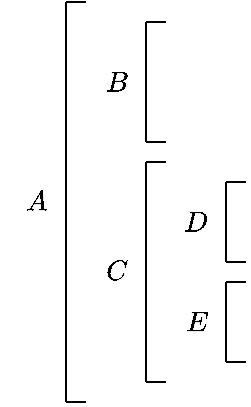 <mxfile version="20.7.4" type="device"><diagram id="L7-STjLdlr2nI3EzWVXZ" name="Pagina-1"><mxGraphModel dx="683" dy="421" grid="1" gridSize="10" guides="1" tooltips="1" connect="1" arrows="1" fold="1" page="1" pageScale="1" pageWidth="827" pageHeight="1169" math="1" shadow="0"><root><mxCell id="0"/><mxCell id="1" parent="0"/><mxCell id="A35DKFvzbL-pL1wXAykM-1" value="" style="endArrow=none;html=1;rounded=0;" edge="1" parent="1"><mxGeometry width="50" height="50" relative="1" as="geometry"><mxPoint x="240" y="360" as="sourcePoint"/><mxPoint x="240" y="160" as="targetPoint"/></mxGeometry></mxCell><mxCell id="A35DKFvzbL-pL1wXAykM-2" value="" style="endArrow=none;html=1;rounded=0;" edge="1" parent="1"><mxGeometry width="50" height="50" relative="1" as="geometry"><mxPoint x="240" y="360" as="sourcePoint"/><mxPoint x="250" y="360" as="targetPoint"/></mxGeometry></mxCell><mxCell id="A35DKFvzbL-pL1wXAykM-3" value="" style="endArrow=none;html=1;rounded=0;" edge="1" parent="1"><mxGeometry width="50" height="50" relative="1" as="geometry"><mxPoint x="250" y="160" as="sourcePoint"/><mxPoint x="240" y="160" as="targetPoint"/></mxGeometry></mxCell><mxCell id="A35DKFvzbL-pL1wXAykM-4" value="" style="endArrow=none;html=1;rounded=0;" edge="1" parent="1"><mxGeometry width="50" height="50" relative="1" as="geometry"><mxPoint x="280" y="350" as="sourcePoint"/><mxPoint x="280" y="240" as="targetPoint"/></mxGeometry></mxCell><mxCell id="A35DKFvzbL-pL1wXAykM-5" value="" style="endArrow=none;html=1;rounded=0;" edge="1" parent="1"><mxGeometry width="50" height="50" relative="1" as="geometry"><mxPoint x="280" y="230" as="sourcePoint"/><mxPoint x="280" y="170" as="targetPoint"/></mxGeometry></mxCell><mxCell id="A35DKFvzbL-pL1wXAykM-6" value="" style="endArrow=none;html=1;rounded=0;" edge="1" parent="1"><mxGeometry width="50" height="50" relative="1" as="geometry"><mxPoint x="280" y="170" as="sourcePoint"/><mxPoint x="290" y="170" as="targetPoint"/></mxGeometry></mxCell><mxCell id="A35DKFvzbL-pL1wXAykM-7" value="" style="endArrow=none;html=1;rounded=0;" edge="1" parent="1"><mxGeometry width="50" height="50" relative="1" as="geometry"><mxPoint x="280" y="230" as="sourcePoint"/><mxPoint x="290" y="230" as="targetPoint"/></mxGeometry></mxCell><mxCell id="A35DKFvzbL-pL1wXAykM-8" value="" style="endArrow=none;html=1;rounded=0;" edge="1" parent="1"><mxGeometry width="50" height="50" relative="1" as="geometry"><mxPoint x="280" y="240" as="sourcePoint"/><mxPoint x="290" y="240" as="targetPoint"/></mxGeometry></mxCell><mxCell id="A35DKFvzbL-pL1wXAykM-9" value="" style="endArrow=none;html=1;rounded=0;" edge="1" parent="1"><mxGeometry width="50" height="50" relative="1" as="geometry"><mxPoint x="280" y="350" as="sourcePoint"/><mxPoint x="290" y="350" as="targetPoint"/></mxGeometry></mxCell><mxCell id="A35DKFvzbL-pL1wXAykM-10" value="" style="endArrow=none;html=1;rounded=0;" edge="1" parent="1"><mxGeometry width="50" height="50" relative="1" as="geometry"><mxPoint x="320" y="340" as="sourcePoint"/><mxPoint x="320" y="300" as="targetPoint"/></mxGeometry></mxCell><mxCell id="A35DKFvzbL-pL1wXAykM-11" value="" style="endArrow=none;html=1;rounded=0;" edge="1" parent="1"><mxGeometry width="50" height="50" relative="1" as="geometry"><mxPoint x="320" y="250" as="sourcePoint"/><mxPoint x="320" y="290" as="targetPoint"/></mxGeometry></mxCell><mxCell id="A35DKFvzbL-pL1wXAykM-12" value="" style="endArrow=none;html=1;rounded=0;" edge="1" parent="1"><mxGeometry width="50" height="50" relative="1" as="geometry"><mxPoint x="320" y="340" as="sourcePoint"/><mxPoint x="330" y="340" as="targetPoint"/></mxGeometry></mxCell><mxCell id="A35DKFvzbL-pL1wXAykM-13" value="" style="endArrow=none;html=1;rounded=0;" edge="1" parent="1"><mxGeometry width="50" height="50" relative="1" as="geometry"><mxPoint x="320" y="300" as="sourcePoint"/><mxPoint x="330" y="300" as="targetPoint"/></mxGeometry></mxCell><mxCell id="A35DKFvzbL-pL1wXAykM-14" value="" style="endArrow=none;html=1;rounded=0;" edge="1" parent="1"><mxGeometry width="50" height="50" relative="1" as="geometry"><mxPoint x="320" y="290" as="sourcePoint"/><mxPoint x="330" y="290" as="targetPoint"/></mxGeometry></mxCell><mxCell id="A35DKFvzbL-pL1wXAykM-15" value="" style="endArrow=none;html=1;rounded=0;" edge="1" parent="1"><mxGeometry width="50" height="50" relative="1" as="geometry"><mxPoint x="320" y="250" as="sourcePoint"/><mxPoint x="330" y="250" as="targetPoint"/></mxGeometry></mxCell><mxCell id="A35DKFvzbL-pL1wXAykM-16" value="$$A$$" style="text;html=1;strokeColor=none;fillColor=none;align=center;verticalAlign=middle;whiteSpace=wrap;rounded=0;" vertex="1" parent="1"><mxGeometry x="210" y="240" width="30" height="40" as="geometry"/></mxCell><mxCell id="A35DKFvzbL-pL1wXAykM-17" value="$$B$$" style="text;html=1;strokeColor=none;fillColor=none;align=center;verticalAlign=middle;whiteSpace=wrap;rounded=0;" vertex="1" parent="1"><mxGeometry x="250" y="180" width="30" height="40" as="geometry"/></mxCell><mxCell id="A35DKFvzbL-pL1wXAykM-18" value="$$C$$" style="text;html=1;strokeColor=none;fillColor=none;align=center;verticalAlign=middle;whiteSpace=wrap;rounded=0;" vertex="1" parent="1"><mxGeometry x="250" y="280" width="30" height="30" as="geometry"/></mxCell><mxCell id="A35DKFvzbL-pL1wXAykM-19" value="$$D$$" style="text;html=1;strokeColor=none;fillColor=none;align=center;verticalAlign=middle;whiteSpace=wrap;rounded=0;" vertex="1" parent="1"><mxGeometry x="290" y="250" width="30" height="40" as="geometry"/></mxCell><mxCell id="A35DKFvzbL-pL1wXAykM-21" value="$$E$$" style="text;html=1;strokeColor=none;fillColor=none;align=center;verticalAlign=middle;whiteSpace=wrap;rounded=0;" vertex="1" parent="1"><mxGeometry x="290" y="300" width="30" height="40" as="geometry"/></mxCell></root></mxGraphModel></diagram></mxfile>